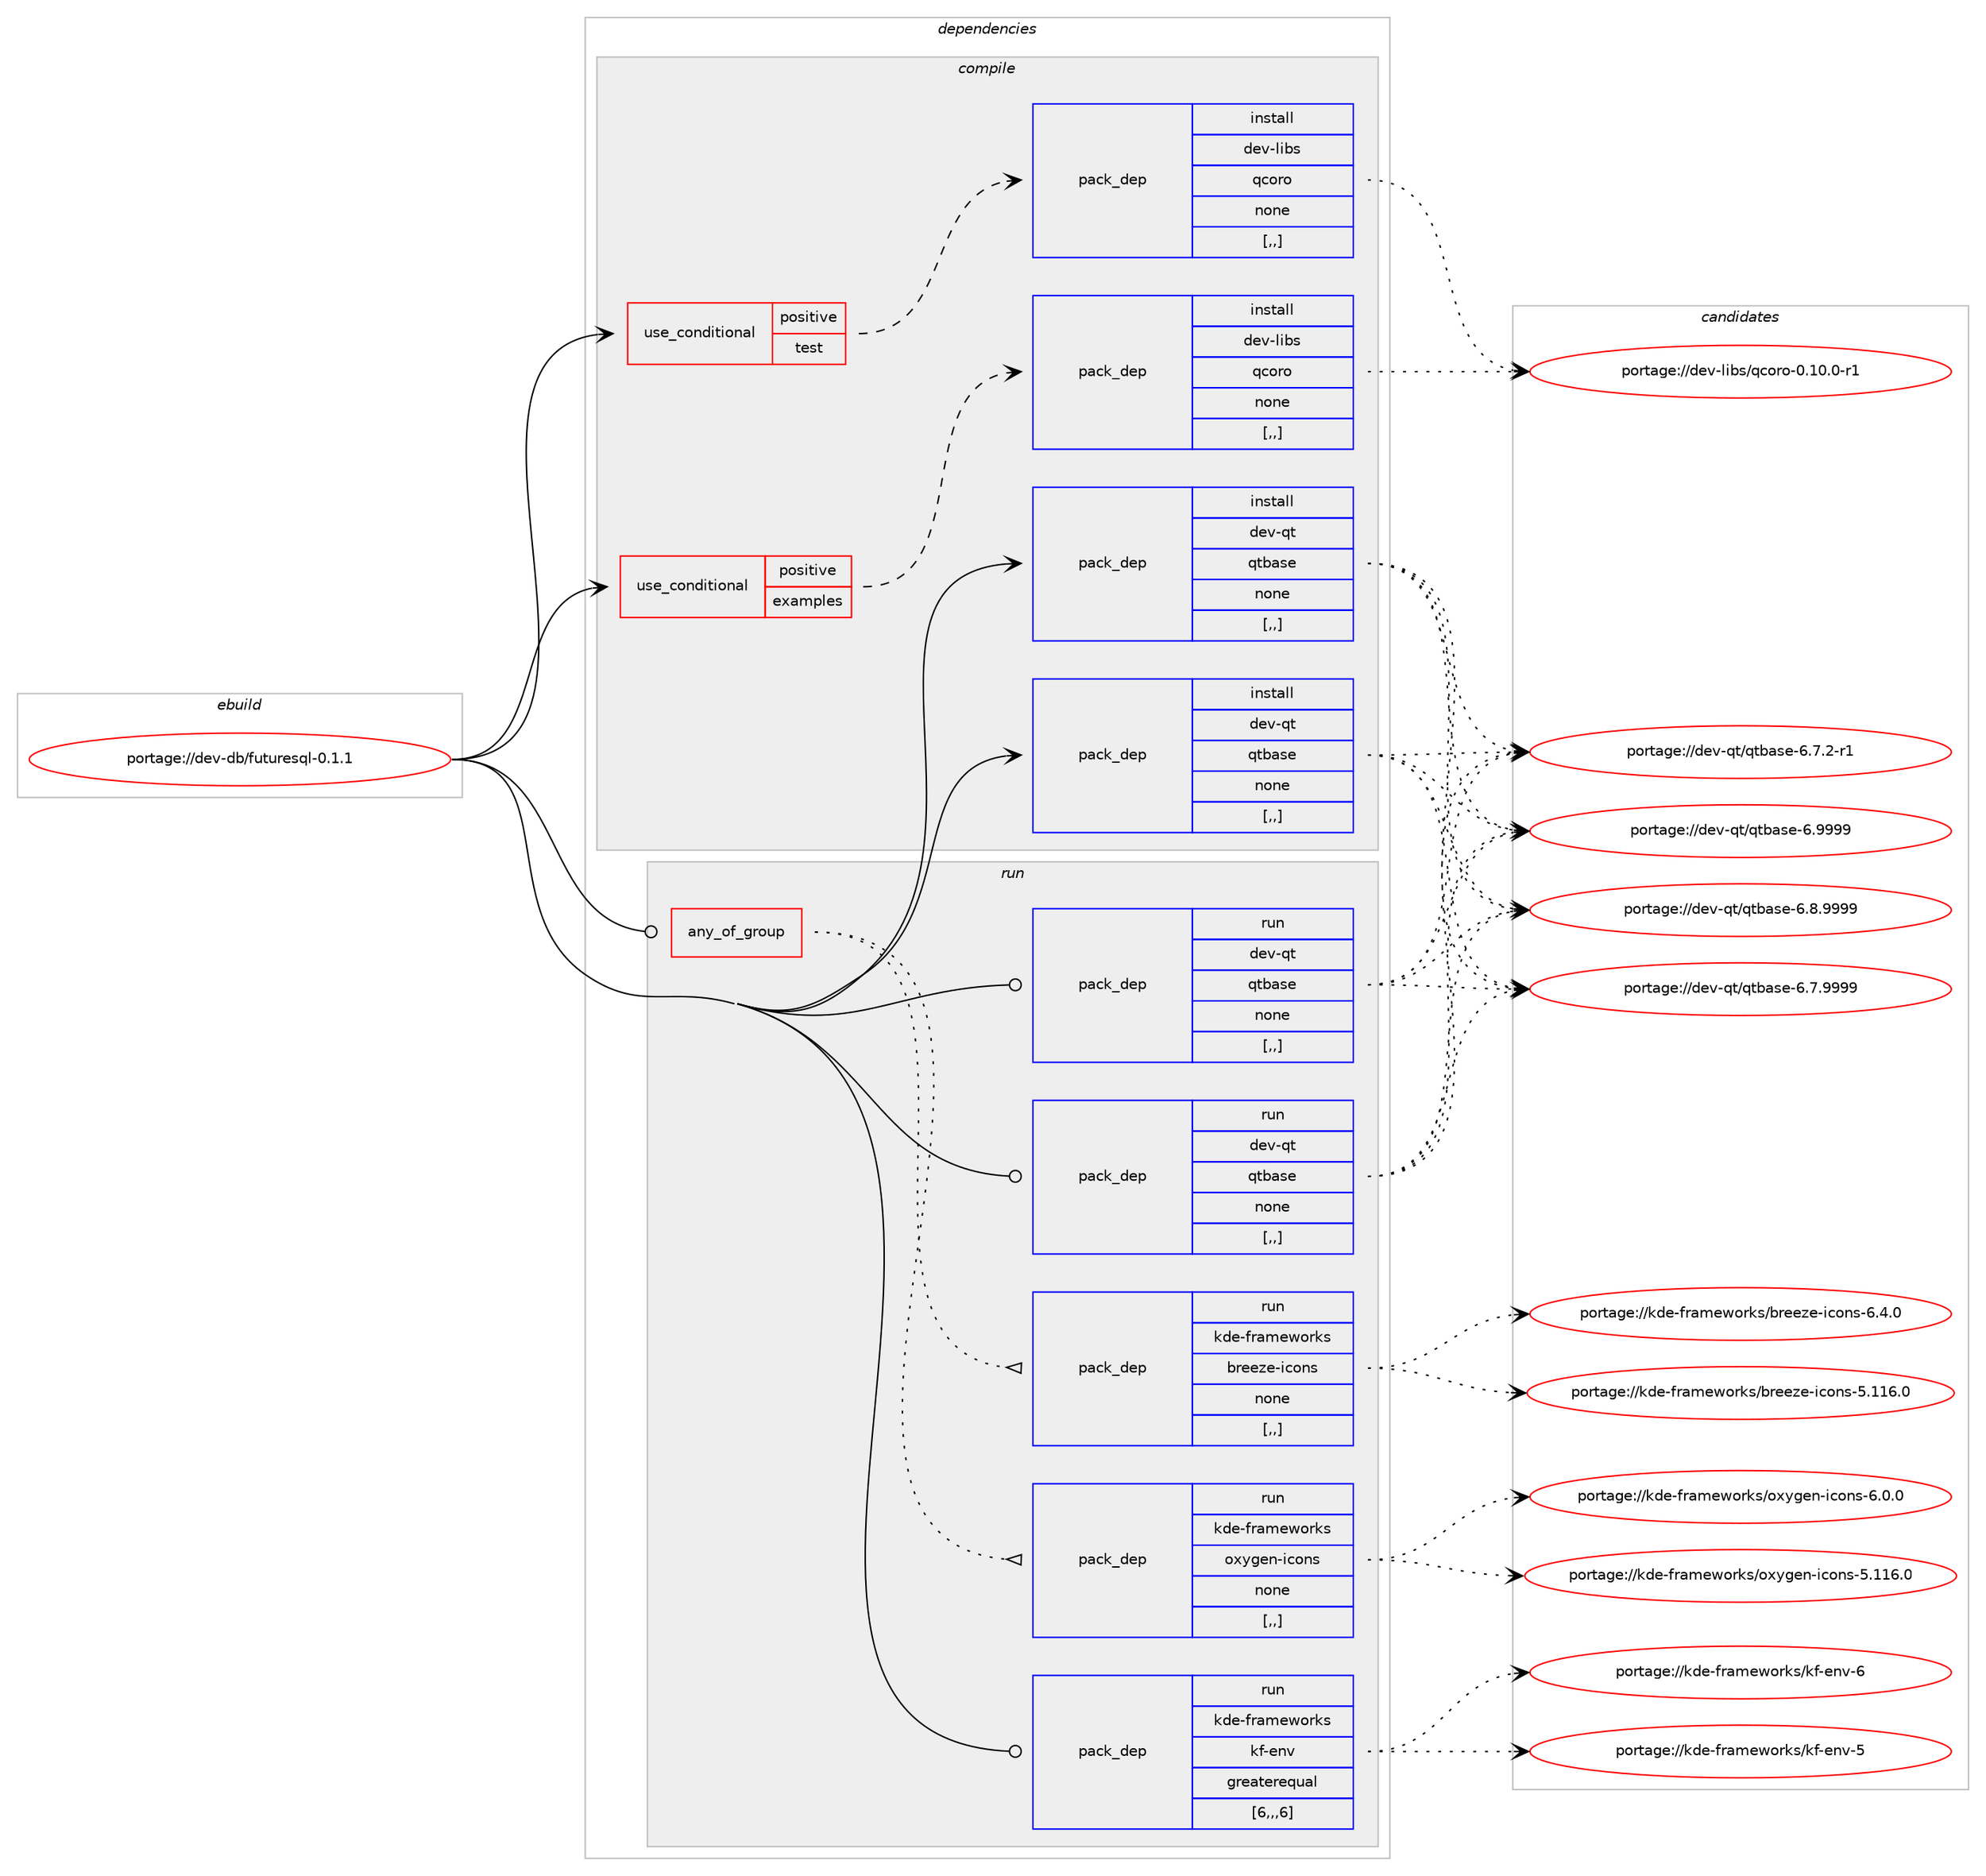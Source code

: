 digraph prolog {

# *************
# Graph options
# *************

newrank=true;
concentrate=true;
compound=true;
graph [rankdir=LR,fontname=Helvetica,fontsize=10,ranksep=1.5];#, ranksep=2.5, nodesep=0.2];
edge  [arrowhead=vee];
node  [fontname=Helvetica,fontsize=10];

# **********
# The ebuild
# **********

subgraph cluster_leftcol {
color=gray;
label=<<i>ebuild</i>>;
id [label="portage://dev-db/futuresql-0.1.1", color=red, width=4, href="../dev-db/futuresql-0.1.1.svg"];
}

# ****************
# The dependencies
# ****************

subgraph cluster_midcol {
color=gray;
label=<<i>dependencies</i>>;
subgraph cluster_compile {
fillcolor="#eeeeee";
style=filled;
label=<<i>compile</i>>;
subgraph cond17211 {
dependency66384 [label=<<TABLE BORDER="0" CELLBORDER="1" CELLSPACING="0" CELLPADDING="4"><TR><TD ROWSPAN="3" CELLPADDING="10">use_conditional</TD></TR><TR><TD>positive</TD></TR><TR><TD>examples</TD></TR></TABLE>>, shape=none, color=red];
subgraph pack48252 {
dependency66385 [label=<<TABLE BORDER="0" CELLBORDER="1" CELLSPACING="0" CELLPADDING="4" WIDTH="220"><TR><TD ROWSPAN="6" CELLPADDING="30">pack_dep</TD></TR><TR><TD WIDTH="110">install</TD></TR><TR><TD>dev-libs</TD></TR><TR><TD>qcoro</TD></TR><TR><TD>none</TD></TR><TR><TD>[,,]</TD></TR></TABLE>>, shape=none, color=blue];
}
dependency66384:e -> dependency66385:w [weight=20,style="dashed",arrowhead="vee"];
}
id:e -> dependency66384:w [weight=20,style="solid",arrowhead="vee"];
subgraph cond17212 {
dependency66386 [label=<<TABLE BORDER="0" CELLBORDER="1" CELLSPACING="0" CELLPADDING="4"><TR><TD ROWSPAN="3" CELLPADDING="10">use_conditional</TD></TR><TR><TD>positive</TD></TR><TR><TD>test</TD></TR></TABLE>>, shape=none, color=red];
subgraph pack48253 {
dependency66387 [label=<<TABLE BORDER="0" CELLBORDER="1" CELLSPACING="0" CELLPADDING="4" WIDTH="220"><TR><TD ROWSPAN="6" CELLPADDING="30">pack_dep</TD></TR><TR><TD WIDTH="110">install</TD></TR><TR><TD>dev-libs</TD></TR><TR><TD>qcoro</TD></TR><TR><TD>none</TD></TR><TR><TD>[,,]</TD></TR></TABLE>>, shape=none, color=blue];
}
dependency66386:e -> dependency66387:w [weight=20,style="dashed",arrowhead="vee"];
}
id:e -> dependency66386:w [weight=20,style="solid",arrowhead="vee"];
subgraph pack48254 {
dependency66388 [label=<<TABLE BORDER="0" CELLBORDER="1" CELLSPACING="0" CELLPADDING="4" WIDTH="220"><TR><TD ROWSPAN="6" CELLPADDING="30">pack_dep</TD></TR><TR><TD WIDTH="110">install</TD></TR><TR><TD>dev-qt</TD></TR><TR><TD>qtbase</TD></TR><TR><TD>none</TD></TR><TR><TD>[,,]</TD></TR></TABLE>>, shape=none, color=blue];
}
id:e -> dependency66388:w [weight=20,style="solid",arrowhead="vee"];
subgraph pack48255 {
dependency66389 [label=<<TABLE BORDER="0" CELLBORDER="1" CELLSPACING="0" CELLPADDING="4" WIDTH="220"><TR><TD ROWSPAN="6" CELLPADDING="30">pack_dep</TD></TR><TR><TD WIDTH="110">install</TD></TR><TR><TD>dev-qt</TD></TR><TR><TD>qtbase</TD></TR><TR><TD>none</TD></TR><TR><TD>[,,]</TD></TR></TABLE>>, shape=none, color=blue];
}
id:e -> dependency66389:w [weight=20,style="solid",arrowhead="vee"];
}
subgraph cluster_compileandrun {
fillcolor="#eeeeee";
style=filled;
label=<<i>compile and run</i>>;
}
subgraph cluster_run {
fillcolor="#eeeeee";
style=filled;
label=<<i>run</i>>;
subgraph any856 {
dependency66390 [label=<<TABLE BORDER="0" CELLBORDER="1" CELLSPACING="0" CELLPADDING="4"><TR><TD CELLPADDING="10">any_of_group</TD></TR></TABLE>>, shape=none, color=red];subgraph pack48256 {
dependency66391 [label=<<TABLE BORDER="0" CELLBORDER="1" CELLSPACING="0" CELLPADDING="4" WIDTH="220"><TR><TD ROWSPAN="6" CELLPADDING="30">pack_dep</TD></TR><TR><TD WIDTH="110">run</TD></TR><TR><TD>kde-frameworks</TD></TR><TR><TD>breeze-icons</TD></TR><TR><TD>none</TD></TR><TR><TD>[,,]</TD></TR></TABLE>>, shape=none, color=blue];
}
dependency66390:e -> dependency66391:w [weight=20,style="dotted",arrowhead="oinv"];
subgraph pack48257 {
dependency66392 [label=<<TABLE BORDER="0" CELLBORDER="1" CELLSPACING="0" CELLPADDING="4" WIDTH="220"><TR><TD ROWSPAN="6" CELLPADDING="30">pack_dep</TD></TR><TR><TD WIDTH="110">run</TD></TR><TR><TD>kde-frameworks</TD></TR><TR><TD>oxygen-icons</TD></TR><TR><TD>none</TD></TR><TR><TD>[,,]</TD></TR></TABLE>>, shape=none, color=blue];
}
dependency66390:e -> dependency66392:w [weight=20,style="dotted",arrowhead="oinv"];
}
id:e -> dependency66390:w [weight=20,style="solid",arrowhead="odot"];
subgraph pack48258 {
dependency66393 [label=<<TABLE BORDER="0" CELLBORDER="1" CELLSPACING="0" CELLPADDING="4" WIDTH="220"><TR><TD ROWSPAN="6" CELLPADDING="30">pack_dep</TD></TR><TR><TD WIDTH="110">run</TD></TR><TR><TD>dev-qt</TD></TR><TR><TD>qtbase</TD></TR><TR><TD>none</TD></TR><TR><TD>[,,]</TD></TR></TABLE>>, shape=none, color=blue];
}
id:e -> dependency66393:w [weight=20,style="solid",arrowhead="odot"];
subgraph pack48259 {
dependency66394 [label=<<TABLE BORDER="0" CELLBORDER="1" CELLSPACING="0" CELLPADDING="4" WIDTH="220"><TR><TD ROWSPAN="6" CELLPADDING="30">pack_dep</TD></TR><TR><TD WIDTH="110">run</TD></TR><TR><TD>dev-qt</TD></TR><TR><TD>qtbase</TD></TR><TR><TD>none</TD></TR><TR><TD>[,,]</TD></TR></TABLE>>, shape=none, color=blue];
}
id:e -> dependency66394:w [weight=20,style="solid",arrowhead="odot"];
subgraph pack48260 {
dependency66395 [label=<<TABLE BORDER="0" CELLBORDER="1" CELLSPACING="0" CELLPADDING="4" WIDTH="220"><TR><TD ROWSPAN="6" CELLPADDING="30">pack_dep</TD></TR><TR><TD WIDTH="110">run</TD></TR><TR><TD>kde-frameworks</TD></TR><TR><TD>kf-env</TD></TR><TR><TD>greaterequal</TD></TR><TR><TD>[6,,,6]</TD></TR></TABLE>>, shape=none, color=blue];
}
id:e -> dependency66395:w [weight=20,style="solid",arrowhead="odot"];
}
}

# **************
# The candidates
# **************

subgraph cluster_choices {
rank=same;
color=gray;
label=<<i>candidates</i>>;

subgraph choice48252 {
color=black;
nodesep=1;
choice10010111845108105981154711399111114111454846494846484511449 [label="portage://dev-libs/qcoro-0.10.0-r1", color=red, width=4,href="../dev-libs/qcoro-0.10.0-r1.svg"];
dependency66385:e -> choice10010111845108105981154711399111114111454846494846484511449:w [style=dotted,weight="100"];
}
subgraph choice48253 {
color=black;
nodesep=1;
choice10010111845108105981154711399111114111454846494846484511449 [label="portage://dev-libs/qcoro-0.10.0-r1", color=red, width=4,href="../dev-libs/qcoro-0.10.0-r1.svg"];
dependency66387:e -> choice10010111845108105981154711399111114111454846494846484511449:w [style=dotted,weight="100"];
}
subgraph choice48254 {
color=black;
nodesep=1;
choice1001011184511311647113116989711510145544657575757 [label="portage://dev-qt/qtbase-6.9999", color=red, width=4,href="../dev-qt/qtbase-6.9999.svg"];
choice10010111845113116471131169897115101455446564657575757 [label="portage://dev-qt/qtbase-6.8.9999", color=red, width=4,href="../dev-qt/qtbase-6.8.9999.svg"];
choice10010111845113116471131169897115101455446554657575757 [label="portage://dev-qt/qtbase-6.7.9999", color=red, width=4,href="../dev-qt/qtbase-6.7.9999.svg"];
choice100101118451131164711311698971151014554465546504511449 [label="portage://dev-qt/qtbase-6.7.2-r1", color=red, width=4,href="../dev-qt/qtbase-6.7.2-r1.svg"];
dependency66388:e -> choice1001011184511311647113116989711510145544657575757:w [style=dotted,weight="100"];
dependency66388:e -> choice10010111845113116471131169897115101455446564657575757:w [style=dotted,weight="100"];
dependency66388:e -> choice10010111845113116471131169897115101455446554657575757:w [style=dotted,weight="100"];
dependency66388:e -> choice100101118451131164711311698971151014554465546504511449:w [style=dotted,weight="100"];
}
subgraph choice48255 {
color=black;
nodesep=1;
choice1001011184511311647113116989711510145544657575757 [label="portage://dev-qt/qtbase-6.9999", color=red, width=4,href="../dev-qt/qtbase-6.9999.svg"];
choice10010111845113116471131169897115101455446564657575757 [label="portage://dev-qt/qtbase-6.8.9999", color=red, width=4,href="../dev-qt/qtbase-6.8.9999.svg"];
choice10010111845113116471131169897115101455446554657575757 [label="portage://dev-qt/qtbase-6.7.9999", color=red, width=4,href="../dev-qt/qtbase-6.7.9999.svg"];
choice100101118451131164711311698971151014554465546504511449 [label="portage://dev-qt/qtbase-6.7.2-r1", color=red, width=4,href="../dev-qt/qtbase-6.7.2-r1.svg"];
dependency66389:e -> choice1001011184511311647113116989711510145544657575757:w [style=dotted,weight="100"];
dependency66389:e -> choice10010111845113116471131169897115101455446564657575757:w [style=dotted,weight="100"];
dependency66389:e -> choice10010111845113116471131169897115101455446554657575757:w [style=dotted,weight="100"];
dependency66389:e -> choice100101118451131164711311698971151014554465546504511449:w [style=dotted,weight="100"];
}
subgraph choice48256 {
color=black;
nodesep=1;
choice107100101451021149710910111911111410711547981141011011221014510599111110115455446524648 [label="portage://kde-frameworks/breeze-icons-6.4.0", color=red, width=4,href="../kde-frameworks/breeze-icons-6.4.0.svg"];
choice1071001014510211497109101119111114107115479811410110112210145105991111101154553464949544648 [label="portage://kde-frameworks/breeze-icons-5.116.0", color=red, width=4,href="../kde-frameworks/breeze-icons-5.116.0.svg"];
dependency66391:e -> choice107100101451021149710910111911111410711547981141011011221014510599111110115455446524648:w [style=dotted,weight="100"];
dependency66391:e -> choice1071001014510211497109101119111114107115479811410110112210145105991111101154553464949544648:w [style=dotted,weight="100"];
}
subgraph choice48257 {
color=black;
nodesep=1;
choice1071001014510211497109101119111114107115471111201211031011104510599111110115455446484648 [label="portage://kde-frameworks/oxygen-icons-6.0.0", color=red, width=4,href="../kde-frameworks/oxygen-icons-6.0.0.svg"];
choice10710010145102114971091011191111141071154711112012110310111045105991111101154553464949544648 [label="portage://kde-frameworks/oxygen-icons-5.116.0", color=red, width=4,href="../kde-frameworks/oxygen-icons-5.116.0.svg"];
dependency66392:e -> choice1071001014510211497109101119111114107115471111201211031011104510599111110115455446484648:w [style=dotted,weight="100"];
dependency66392:e -> choice10710010145102114971091011191111141071154711112012110310111045105991111101154553464949544648:w [style=dotted,weight="100"];
}
subgraph choice48258 {
color=black;
nodesep=1;
choice1001011184511311647113116989711510145544657575757 [label="portage://dev-qt/qtbase-6.9999", color=red, width=4,href="../dev-qt/qtbase-6.9999.svg"];
choice10010111845113116471131169897115101455446564657575757 [label="portage://dev-qt/qtbase-6.8.9999", color=red, width=4,href="../dev-qt/qtbase-6.8.9999.svg"];
choice10010111845113116471131169897115101455446554657575757 [label="portage://dev-qt/qtbase-6.7.9999", color=red, width=4,href="../dev-qt/qtbase-6.7.9999.svg"];
choice100101118451131164711311698971151014554465546504511449 [label="portage://dev-qt/qtbase-6.7.2-r1", color=red, width=4,href="../dev-qt/qtbase-6.7.2-r1.svg"];
dependency66393:e -> choice1001011184511311647113116989711510145544657575757:w [style=dotted,weight="100"];
dependency66393:e -> choice10010111845113116471131169897115101455446564657575757:w [style=dotted,weight="100"];
dependency66393:e -> choice10010111845113116471131169897115101455446554657575757:w [style=dotted,weight="100"];
dependency66393:e -> choice100101118451131164711311698971151014554465546504511449:w [style=dotted,weight="100"];
}
subgraph choice48259 {
color=black;
nodesep=1;
choice1001011184511311647113116989711510145544657575757 [label="portage://dev-qt/qtbase-6.9999", color=red, width=4,href="../dev-qt/qtbase-6.9999.svg"];
choice10010111845113116471131169897115101455446564657575757 [label="portage://dev-qt/qtbase-6.8.9999", color=red, width=4,href="../dev-qt/qtbase-6.8.9999.svg"];
choice10010111845113116471131169897115101455446554657575757 [label="portage://dev-qt/qtbase-6.7.9999", color=red, width=4,href="../dev-qt/qtbase-6.7.9999.svg"];
choice100101118451131164711311698971151014554465546504511449 [label="portage://dev-qt/qtbase-6.7.2-r1", color=red, width=4,href="../dev-qt/qtbase-6.7.2-r1.svg"];
dependency66394:e -> choice1001011184511311647113116989711510145544657575757:w [style=dotted,weight="100"];
dependency66394:e -> choice10010111845113116471131169897115101455446564657575757:w [style=dotted,weight="100"];
dependency66394:e -> choice10010111845113116471131169897115101455446554657575757:w [style=dotted,weight="100"];
dependency66394:e -> choice100101118451131164711311698971151014554465546504511449:w [style=dotted,weight="100"];
}
subgraph choice48260 {
color=black;
nodesep=1;
choice107100101451021149710910111911111410711547107102451011101184554 [label="portage://kde-frameworks/kf-env-6", color=red, width=4,href="../kde-frameworks/kf-env-6.svg"];
choice107100101451021149710910111911111410711547107102451011101184553 [label="portage://kde-frameworks/kf-env-5", color=red, width=4,href="../kde-frameworks/kf-env-5.svg"];
dependency66395:e -> choice107100101451021149710910111911111410711547107102451011101184554:w [style=dotted,weight="100"];
dependency66395:e -> choice107100101451021149710910111911111410711547107102451011101184553:w [style=dotted,weight="100"];
}
}

}
